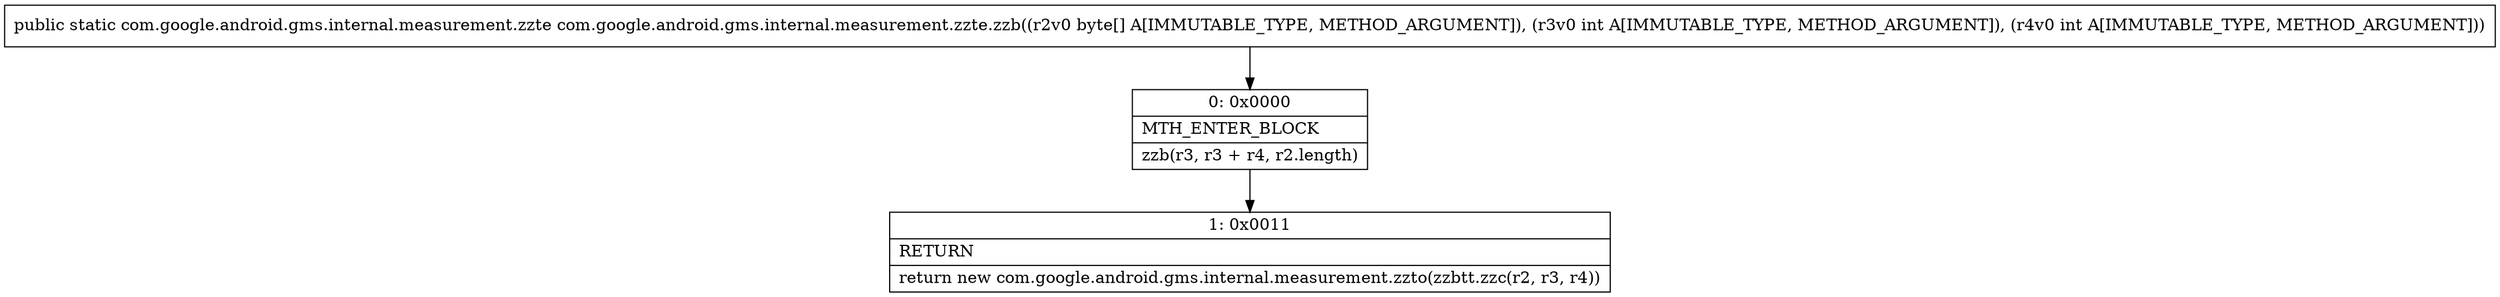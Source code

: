 digraph "CFG forcom.google.android.gms.internal.measurement.zzte.zzb([BII)Lcom\/google\/android\/gms\/internal\/measurement\/zzte;" {
Node_0 [shape=record,label="{0\:\ 0x0000|MTH_ENTER_BLOCK\l|zzb(r3, r3 + r4, r2.length)\l}"];
Node_1 [shape=record,label="{1\:\ 0x0011|RETURN\l|return new com.google.android.gms.internal.measurement.zzto(zzbtt.zzc(r2, r3, r4))\l}"];
MethodNode[shape=record,label="{public static com.google.android.gms.internal.measurement.zzte com.google.android.gms.internal.measurement.zzte.zzb((r2v0 byte[] A[IMMUTABLE_TYPE, METHOD_ARGUMENT]), (r3v0 int A[IMMUTABLE_TYPE, METHOD_ARGUMENT]), (r4v0 int A[IMMUTABLE_TYPE, METHOD_ARGUMENT])) }"];
MethodNode -> Node_0;
Node_0 -> Node_1;
}

